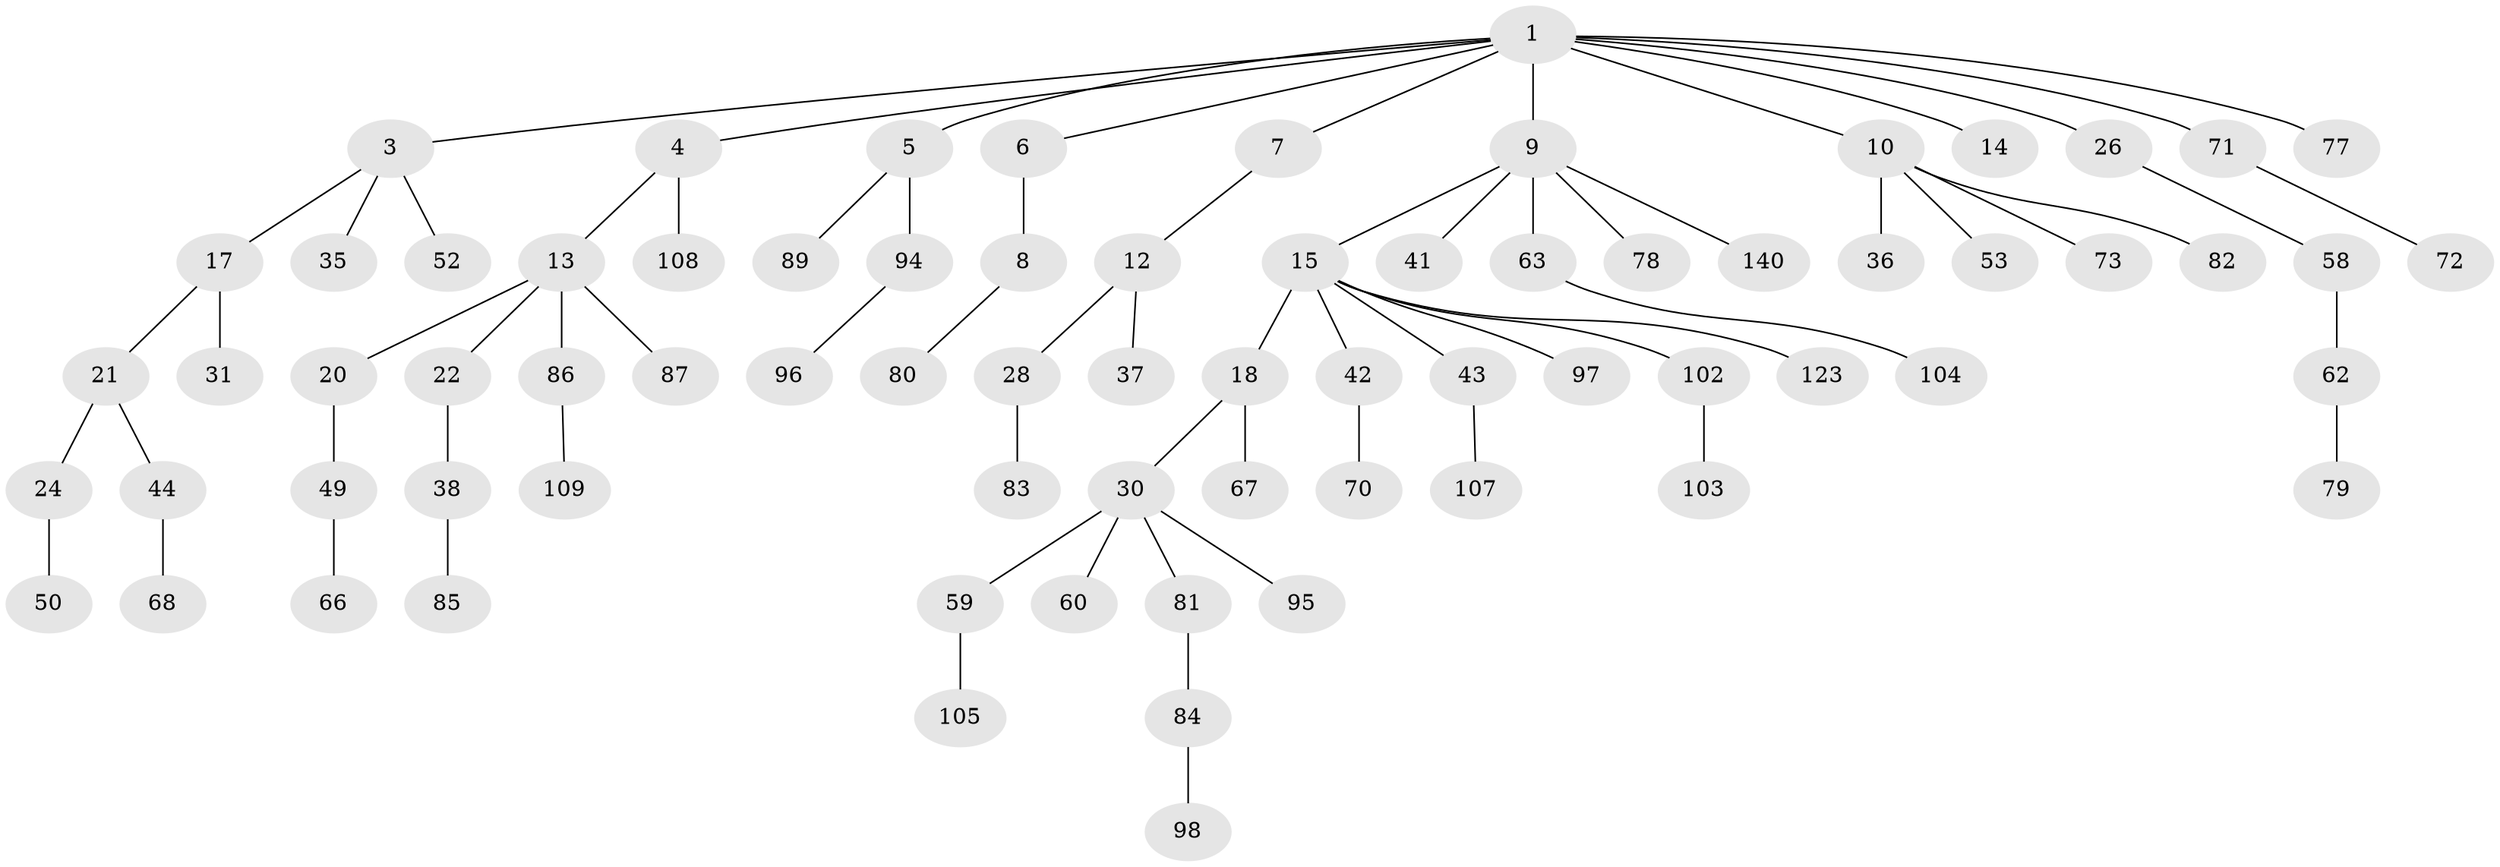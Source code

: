 // original degree distribution, {3: 0.14965986394557823, 10: 0.006802721088435374, 4: 0.05442176870748299, 2: 0.3197278911564626, 5: 0.027210884353741496, 6: 0.006802721088435374, 1: 0.43537414965986393}
// Generated by graph-tools (version 1.1) at 2025/15/03/09/25 04:15:34]
// undirected, 73 vertices, 72 edges
graph export_dot {
graph [start="1"]
  node [color=gray90,style=filled];
  1 [super="+2"];
  3 [super="+48"];
  4 [super="+11"];
  5;
  6;
  7;
  8 [super="+39"];
  9 [super="+40+27"];
  10 [super="+19"];
  12;
  13 [super="+16"];
  14 [super="+111+131"];
  15 [super="+32+133+29"];
  17 [super="+61"];
  18;
  20;
  21 [super="+23+138+74"];
  22 [super="+51"];
  24;
  26;
  28 [super="+99+47"];
  30 [super="+34"];
  31 [super="+57"];
  35 [super="+76+142"];
  36 [super="+114"];
  37 [super="+110"];
  38 [super="+116"];
  41 [super="+124+119"];
  42 [super="+46"];
  43 [super="+92"];
  44;
  49;
  50 [super="+56"];
  52;
  53;
  58;
  59 [super="+90"];
  60 [super="+126"];
  62 [super="+144"];
  63 [super="+91"];
  66;
  67;
  68 [super="+136"];
  70;
  71;
  72 [super="+106+115"];
  73 [super="+93"];
  77;
  78;
  79 [super="+128"];
  80 [super="+113"];
  81;
  82;
  83;
  84;
  85;
  86;
  87;
  89;
  94;
  95 [super="+132"];
  96;
  97 [super="+100+145"];
  98 [super="+134+137"];
  102;
  103 [super="+141"];
  104;
  105;
  107 [super="+135"];
  108 [super="+121"];
  109;
  123;
  140;
  1 -- 14;
  1 -- 26;
  1 -- 3;
  1 -- 4;
  1 -- 5;
  1 -- 6;
  1 -- 7;
  1 -- 71;
  1 -- 9;
  1 -- 10;
  1 -- 77;
  3 -- 17;
  3 -- 35;
  3 -- 52;
  4 -- 13;
  4 -- 108;
  5 -- 89;
  5 -- 94;
  6 -- 8;
  7 -- 12;
  8 -- 80;
  9 -- 15;
  9 -- 140;
  9 -- 78;
  9 -- 41;
  9 -- 63;
  10 -- 82;
  10 -- 73;
  10 -- 36;
  10 -- 53;
  12 -- 28;
  12 -- 37;
  13 -- 22;
  13 -- 20;
  13 -- 86;
  13 -- 87;
  15 -- 18;
  15 -- 43;
  15 -- 97;
  15 -- 102;
  15 -- 42;
  15 -- 123;
  17 -- 21;
  17 -- 31;
  18 -- 30;
  18 -- 67;
  20 -- 49;
  21 -- 24;
  21 -- 44;
  22 -- 38;
  24 -- 50;
  26 -- 58;
  28 -- 83;
  30 -- 59;
  30 -- 81;
  30 -- 60;
  30 -- 95;
  38 -- 85;
  42 -- 70;
  43 -- 107;
  44 -- 68;
  49 -- 66;
  58 -- 62;
  59 -- 105;
  62 -- 79;
  63 -- 104;
  71 -- 72;
  81 -- 84;
  84 -- 98;
  86 -- 109;
  94 -- 96;
  102 -- 103;
}

